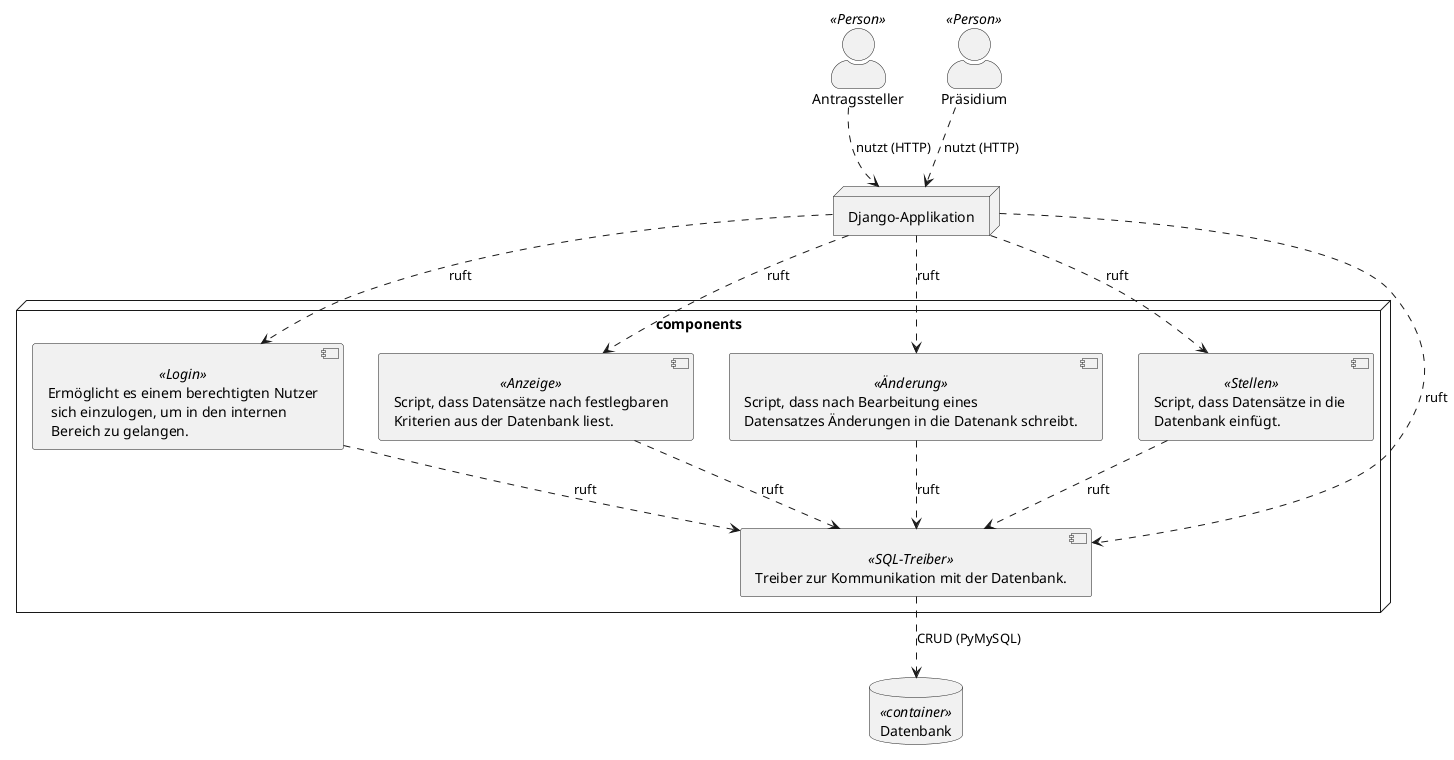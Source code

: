 @startuml "Level 3 - Component"

skinparam actorStyle awesome

actor Antragssteller <<Person>>
actor Präsidium <<Person>>

node "Django-Applikation" as DjangoApplikation

node components {
    component login_controller <<Login>> [
        Ermöglicht es einem berechtigten Nutzer
         sich einzulogen, um in den internen
         Bereich zu gelangen.
    ]
    component view_antrags_anzeige <<Anzeige>> [
        Script, dass Datensätze nach festlegbaren
        Kriterien aus der Datenbank liest.
    ]
    component view_antrags_änderung <<Änderung>> [
        Script, dass nach Bearbeitung eines 
        Datensatzes Änderungen in die Datenank schreibt.
    ]
    component view_antrag_stellen <<Stellen>> [
        Script, dass Datensätze in die 
        Datenbank einfügt.
    ]
    component mysqlclient <<SQL-Treiber>> [
        Treiber zur Kommunikation mit der Datenbank.
    ]
}

database Datenbank <<container>>
 
Antragssteller ..> DjangoApplikation : nutzt (HTTP)
Präsidium ..> DjangoApplikation : nutzt (HTTP)

DjangoApplikation ..> login_controller : ruft
DjangoApplikation ..> mysqlclient : ruft
DjangoApplikation ..> view_antrags_anzeige : ruft
DjangoApplikation ..> view_antrags_änderung : ruft
DjangoApplikation ..> view_antrag_stellen : ruft

login_controller ..> mysqlclient : ruft
view_antrags_anzeige ..> mysqlclient : ruft
view_antrags_änderung ..> mysqlclient : ruft
view_antrag_stellen ..> mysqlclient : ruft

mysqlclient ..> Datenbank : CRUD (PyMySQL)

@enduml